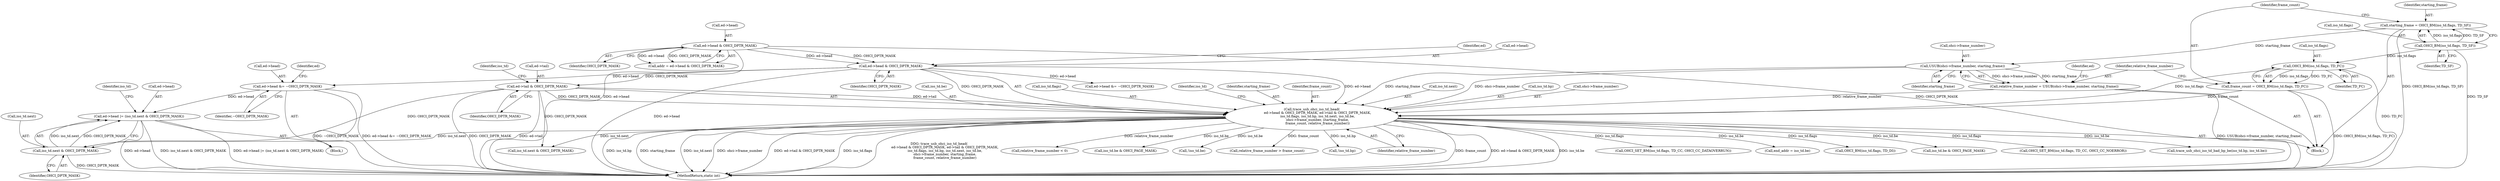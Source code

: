 digraph "0_qemu_26f670a244982335cc08943fb1ec099a2c81e42d@pointer" {
"1000870" [label="(Call,ed->head |= (iso_td.next & OHCI_DPTR_MASK))"];
"1000865" [label="(Call,ed->head &= ~OHCI_DPTR_MASK)"];
"1000180" [label="(Call,ed->head & OHCI_DPTR_MASK)"];
"1000140" [label="(Call,ed->head & OHCI_DPTR_MASK)"];
"1000874" [label="(Call,iso_td.next & OHCI_DPTR_MASK)"];
"1000179" [label="(Call,trace_usb_ohci_iso_td_head(\n           ed->head & OHCI_DPTR_MASK, ed->tail & OHCI_DPTR_MASK,\n           iso_td.flags, iso_td.bp, iso_td.next, iso_td.be,\n           ohci->frame_number, starting_frame,\n           frame_count, relative_frame_number))"];
"1000185" [label="(Call,ed->tail & OHCI_DPTR_MASK)"];
"1000167" [label="(Call,OHCI_BM(iso_td.flags, TD_FC))"];
"1000160" [label="(Call,OHCI_BM(iso_td.flags, TD_SF))"];
"1000174" [label="(Call,USUB(ohci->frame_number, starting_frame))"];
"1000158" [label="(Call,starting_frame = OHCI_BM(iso_td.flags, TD_SF))"];
"1000165" [label="(Call,frame_count = OHCI_BM(iso_td.flags, TD_FC))"];
"1000172" [label="(Call,relative_frame_number = USUB(ohci->frame_number, starting_frame))"];
"1000173" [label="(Identifier,relative_frame_number)"];
"1000190" [label="(Call,iso_td.flags)"];
"1000161" [label="(Call,iso_td.flags)"];
"1000878" [label="(Identifier,OHCI_DPTR_MASK)"];
"1000267" [label="(Call,OHCI_SET_BM(iso_td.flags, TD_CC, OHCI_CC_DATAOVERRUN))"];
"1000870" [label="(Call,ed->head |= (iso_td.next & OHCI_DPTR_MASK))"];
"1000872" [label="(Identifier,ed)"];
"1000858" [label="(Block,)"];
"1000517" [label="(Call,end_addr = iso_td.be)"];
"1000585" [label="(Call,OHCI_BM(iso_td.flags, TD_DI))"];
"1000168" [label="(Call,iso_td.flags)"];
"1000141" [label="(Call,ed->head)"];
"1000507" [label="(Call,iso_td.be & OHCI_PAGE_MASK)"];
"1000186" [label="(Call,ed->tail)"];
"1000184" [label="(Identifier,OHCI_DPTR_MASK)"];
"1000881" [label="(Identifier,iso_td)"];
"1000859" [label="(Call,OHCI_SET_BM(iso_td.flags, TD_CC, OHCI_CC_NOERROR))"];
"1000166" [label="(Identifier,frame_count)"];
"1000380" [label="(Call,trace_usb_ohci_iso_td_bad_bp_be(iso_td.bp, iso_td.be))"];
"1000164" [label="(Identifier,TD_SF)"];
"1000174" [label="(Call,USUB(ohci->frame_number, starting_frame))"];
"1000182" [label="(Identifier,ed)"];
"1000159" [label="(Identifier,starting_frame)"];
"1000191" [label="(Identifier,iso_td)"];
"1000140" [label="(Call,ed->head & OHCI_DPTR_MASK)"];
"1000110" [label="(Block,)"];
"1000187" [label="(Identifier,ed)"];
"1000250" [label="(Call,relative_frame_number < 0)"];
"1000211" [label="(Identifier,iso_td)"];
"1000871" [label="(Call,ed->head)"];
"1000171" [label="(Identifier,TD_FC)"];
"1000138" [label="(Call,addr = ed->head & OHCI_DPTR_MASK)"];
"1000178" [label="(Identifier,starting_frame)"];
"1000144" [label="(Identifier,OHCI_DPTR_MASK)"];
"1000205" [label="(Identifier,starting_frame)"];
"1000875" [label="(Call,iso_td.next)"];
"1000189" [label="(Identifier,OHCI_DPTR_MASK)"];
"1000466" [label="(Call,iso_td.be & OHCI_PAGE_MASK)"];
"1000375" [label="(Call,!iso_td.be)"];
"1000273" [label="(Call,ed->head &= ~OHCI_DPTR_MASK)"];
"1000920" [label="(MethodReturn,static int)"];
"1000260" [label="(Call,relative_frame_number > frame_count)"];
"1000282" [label="(Call,iso_td.next & OHCI_DPTR_MASK)"];
"1000206" [label="(Identifier,frame_count)"];
"1000196" [label="(Call,iso_td.next)"];
"1000371" [label="(Call,!iso_td.bp)"];
"1000158" [label="(Call,starting_frame = OHCI_BM(iso_td.flags, TD_SF))"];
"1000180" [label="(Call,ed->head & OHCI_DPTR_MASK)"];
"1000866" [label="(Call,ed->head)"];
"1000175" [label="(Call,ohci->frame_number)"];
"1000869" [label="(Identifier,~OHCI_DPTR_MASK)"];
"1000172" [label="(Call,relative_frame_number = USUB(ohci->frame_number, starting_frame))"];
"1000160" [label="(Call,OHCI_BM(iso_td.flags, TD_SF))"];
"1000179" [label="(Call,trace_usb_ohci_iso_td_head(\n           ed->head & OHCI_DPTR_MASK, ed->tail & OHCI_DPTR_MASK,\n           iso_td.flags, iso_td.bp, iso_td.next, iso_td.be,\n           ohci->frame_number, starting_frame,\n           frame_count, relative_frame_number))"];
"1000181" [label="(Call,ed->head)"];
"1000865" [label="(Call,ed->head &= ~OHCI_DPTR_MASK)"];
"1000193" [label="(Call,iso_td.bp)"];
"1000874" [label="(Call,iso_td.next & OHCI_DPTR_MASK)"];
"1000185" [label="(Call,ed->tail & OHCI_DPTR_MASK)"];
"1000202" [label="(Call,ohci->frame_number)"];
"1000199" [label="(Call,iso_td.be)"];
"1000207" [label="(Identifier,relative_frame_number)"];
"1000167" [label="(Call,OHCI_BM(iso_td.flags, TD_FC))"];
"1000165" [label="(Call,frame_count = OHCI_BM(iso_td.flags, TD_FC))"];
"1000870" -> "1000858"  [label="AST: "];
"1000870" -> "1000874"  [label="CFG: "];
"1000871" -> "1000870"  [label="AST: "];
"1000874" -> "1000870"  [label="AST: "];
"1000881" -> "1000870"  [label="CFG: "];
"1000870" -> "1000920"  [label="DDG: iso_td.next & OHCI_DPTR_MASK"];
"1000870" -> "1000920"  [label="DDG: ed->head |= (iso_td.next & OHCI_DPTR_MASK)"];
"1000870" -> "1000920"  [label="DDG: ed->head"];
"1000865" -> "1000870"  [label="DDG: ed->head"];
"1000874" -> "1000870"  [label="DDG: iso_td.next"];
"1000874" -> "1000870"  [label="DDG: OHCI_DPTR_MASK"];
"1000865" -> "1000858"  [label="AST: "];
"1000865" -> "1000869"  [label="CFG: "];
"1000866" -> "1000865"  [label="AST: "];
"1000869" -> "1000865"  [label="AST: "];
"1000872" -> "1000865"  [label="CFG: "];
"1000865" -> "1000920"  [label="DDG: ed->head &= ~OHCI_DPTR_MASK"];
"1000865" -> "1000920"  [label="DDG: ~OHCI_DPTR_MASK"];
"1000180" -> "1000865"  [label="DDG: ed->head"];
"1000180" -> "1000179"  [label="AST: "];
"1000180" -> "1000184"  [label="CFG: "];
"1000181" -> "1000180"  [label="AST: "];
"1000184" -> "1000180"  [label="AST: "];
"1000187" -> "1000180"  [label="CFG: "];
"1000180" -> "1000920"  [label="DDG: ed->head"];
"1000180" -> "1000179"  [label="DDG: ed->head"];
"1000180" -> "1000179"  [label="DDG: OHCI_DPTR_MASK"];
"1000140" -> "1000180"  [label="DDG: ed->head"];
"1000140" -> "1000180"  [label="DDG: OHCI_DPTR_MASK"];
"1000180" -> "1000185"  [label="DDG: OHCI_DPTR_MASK"];
"1000180" -> "1000273"  [label="DDG: ed->head"];
"1000140" -> "1000138"  [label="AST: "];
"1000140" -> "1000144"  [label="CFG: "];
"1000141" -> "1000140"  [label="AST: "];
"1000144" -> "1000140"  [label="AST: "];
"1000138" -> "1000140"  [label="CFG: "];
"1000140" -> "1000920"  [label="DDG: ed->head"];
"1000140" -> "1000920"  [label="DDG: OHCI_DPTR_MASK"];
"1000140" -> "1000138"  [label="DDG: ed->head"];
"1000140" -> "1000138"  [label="DDG: OHCI_DPTR_MASK"];
"1000874" -> "1000878"  [label="CFG: "];
"1000875" -> "1000874"  [label="AST: "];
"1000878" -> "1000874"  [label="AST: "];
"1000874" -> "1000920"  [label="DDG: OHCI_DPTR_MASK"];
"1000179" -> "1000874"  [label="DDG: iso_td.next"];
"1000185" -> "1000874"  [label="DDG: OHCI_DPTR_MASK"];
"1000179" -> "1000110"  [label="AST: "];
"1000179" -> "1000207"  [label="CFG: "];
"1000185" -> "1000179"  [label="AST: "];
"1000190" -> "1000179"  [label="AST: "];
"1000193" -> "1000179"  [label="AST: "];
"1000196" -> "1000179"  [label="AST: "];
"1000199" -> "1000179"  [label="AST: "];
"1000202" -> "1000179"  [label="AST: "];
"1000205" -> "1000179"  [label="AST: "];
"1000206" -> "1000179"  [label="AST: "];
"1000207" -> "1000179"  [label="AST: "];
"1000211" -> "1000179"  [label="CFG: "];
"1000179" -> "1000920"  [label="DDG: ed->tail & OHCI_DPTR_MASK"];
"1000179" -> "1000920"  [label="DDG: iso_td.flags"];
"1000179" -> "1000920"  [label="DDG: trace_usb_ohci_iso_td_head(\n           ed->head & OHCI_DPTR_MASK, ed->tail & OHCI_DPTR_MASK,\n           iso_td.flags, iso_td.bp, iso_td.next, iso_td.be,\n           ohci->frame_number, starting_frame,\n           frame_count, relative_frame_number)"];
"1000179" -> "1000920"  [label="DDG: frame_count"];
"1000179" -> "1000920"  [label="DDG: ed->head & OHCI_DPTR_MASK"];
"1000179" -> "1000920"  [label="DDG: iso_td.be"];
"1000179" -> "1000920"  [label="DDG: iso_td.bp"];
"1000179" -> "1000920"  [label="DDG: starting_frame"];
"1000179" -> "1000920"  [label="DDG: iso_td.next"];
"1000179" -> "1000920"  [label="DDG: ohci->frame_number"];
"1000185" -> "1000179"  [label="DDG: ed->tail"];
"1000185" -> "1000179"  [label="DDG: OHCI_DPTR_MASK"];
"1000167" -> "1000179"  [label="DDG: iso_td.flags"];
"1000174" -> "1000179"  [label="DDG: ohci->frame_number"];
"1000174" -> "1000179"  [label="DDG: starting_frame"];
"1000165" -> "1000179"  [label="DDG: frame_count"];
"1000172" -> "1000179"  [label="DDG: relative_frame_number"];
"1000179" -> "1000250"  [label="DDG: relative_frame_number"];
"1000179" -> "1000260"  [label="DDG: frame_count"];
"1000179" -> "1000267"  [label="DDG: iso_td.flags"];
"1000179" -> "1000282"  [label="DDG: iso_td.next"];
"1000179" -> "1000371"  [label="DDG: iso_td.bp"];
"1000179" -> "1000375"  [label="DDG: iso_td.be"];
"1000179" -> "1000380"  [label="DDG: iso_td.be"];
"1000179" -> "1000466"  [label="DDG: iso_td.be"];
"1000179" -> "1000507"  [label="DDG: iso_td.be"];
"1000179" -> "1000517"  [label="DDG: iso_td.be"];
"1000179" -> "1000585"  [label="DDG: iso_td.flags"];
"1000179" -> "1000859"  [label="DDG: iso_td.flags"];
"1000185" -> "1000189"  [label="CFG: "];
"1000186" -> "1000185"  [label="AST: "];
"1000189" -> "1000185"  [label="AST: "];
"1000191" -> "1000185"  [label="CFG: "];
"1000185" -> "1000920"  [label="DDG: ed->tail"];
"1000185" -> "1000920"  [label="DDG: OHCI_DPTR_MASK"];
"1000185" -> "1000282"  [label="DDG: OHCI_DPTR_MASK"];
"1000167" -> "1000165"  [label="AST: "];
"1000167" -> "1000171"  [label="CFG: "];
"1000168" -> "1000167"  [label="AST: "];
"1000171" -> "1000167"  [label="AST: "];
"1000165" -> "1000167"  [label="CFG: "];
"1000167" -> "1000920"  [label="DDG: TD_FC"];
"1000167" -> "1000165"  [label="DDG: iso_td.flags"];
"1000167" -> "1000165"  [label="DDG: TD_FC"];
"1000160" -> "1000167"  [label="DDG: iso_td.flags"];
"1000160" -> "1000158"  [label="AST: "];
"1000160" -> "1000164"  [label="CFG: "];
"1000161" -> "1000160"  [label="AST: "];
"1000164" -> "1000160"  [label="AST: "];
"1000158" -> "1000160"  [label="CFG: "];
"1000160" -> "1000920"  [label="DDG: TD_SF"];
"1000160" -> "1000158"  [label="DDG: iso_td.flags"];
"1000160" -> "1000158"  [label="DDG: TD_SF"];
"1000174" -> "1000172"  [label="AST: "];
"1000174" -> "1000178"  [label="CFG: "];
"1000175" -> "1000174"  [label="AST: "];
"1000178" -> "1000174"  [label="AST: "];
"1000172" -> "1000174"  [label="CFG: "];
"1000174" -> "1000172"  [label="DDG: ohci->frame_number"];
"1000174" -> "1000172"  [label="DDG: starting_frame"];
"1000158" -> "1000174"  [label="DDG: starting_frame"];
"1000158" -> "1000110"  [label="AST: "];
"1000159" -> "1000158"  [label="AST: "];
"1000166" -> "1000158"  [label="CFG: "];
"1000158" -> "1000920"  [label="DDG: OHCI_BM(iso_td.flags, TD_SF)"];
"1000165" -> "1000110"  [label="AST: "];
"1000166" -> "1000165"  [label="AST: "];
"1000173" -> "1000165"  [label="CFG: "];
"1000165" -> "1000920"  [label="DDG: OHCI_BM(iso_td.flags, TD_FC)"];
"1000172" -> "1000110"  [label="AST: "];
"1000173" -> "1000172"  [label="AST: "];
"1000182" -> "1000172"  [label="CFG: "];
"1000172" -> "1000920"  [label="DDG: USUB(ohci->frame_number, starting_frame)"];
}
